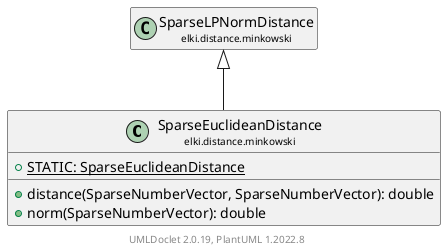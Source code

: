 @startuml
    remove .*\.(Instance|Par|Parameterizer|Factory)$
    set namespaceSeparator none
    hide empty fields
    hide empty methods

    class "<size:14>SparseEuclideanDistance\n<size:10>elki.distance.minkowski" as elki.distance.minkowski.SparseEuclideanDistance [[SparseEuclideanDistance.html]] {
        {static} +STATIC: SparseEuclideanDistance
        +distance(SparseNumberVector, SparseNumberVector): double
        +norm(SparseNumberVector): double
    }

    class "<size:14>SparseLPNormDistance\n<size:10>elki.distance.minkowski" as elki.distance.minkowski.SparseLPNormDistance [[SparseLPNormDistance.html]]
    class "<size:14>SparseEuclideanDistance.Par\n<size:10>elki.distance.minkowski" as elki.distance.minkowski.SparseEuclideanDistance.Par [[SparseEuclideanDistance.Par.html]]

    elki.distance.minkowski.SparseLPNormDistance <|-- elki.distance.minkowski.SparseEuclideanDistance
    elki.distance.minkowski.SparseEuclideanDistance +-- elki.distance.minkowski.SparseEuclideanDistance.Par

    center footer UMLDoclet 2.0.19, PlantUML 1.2022.8
@enduml
